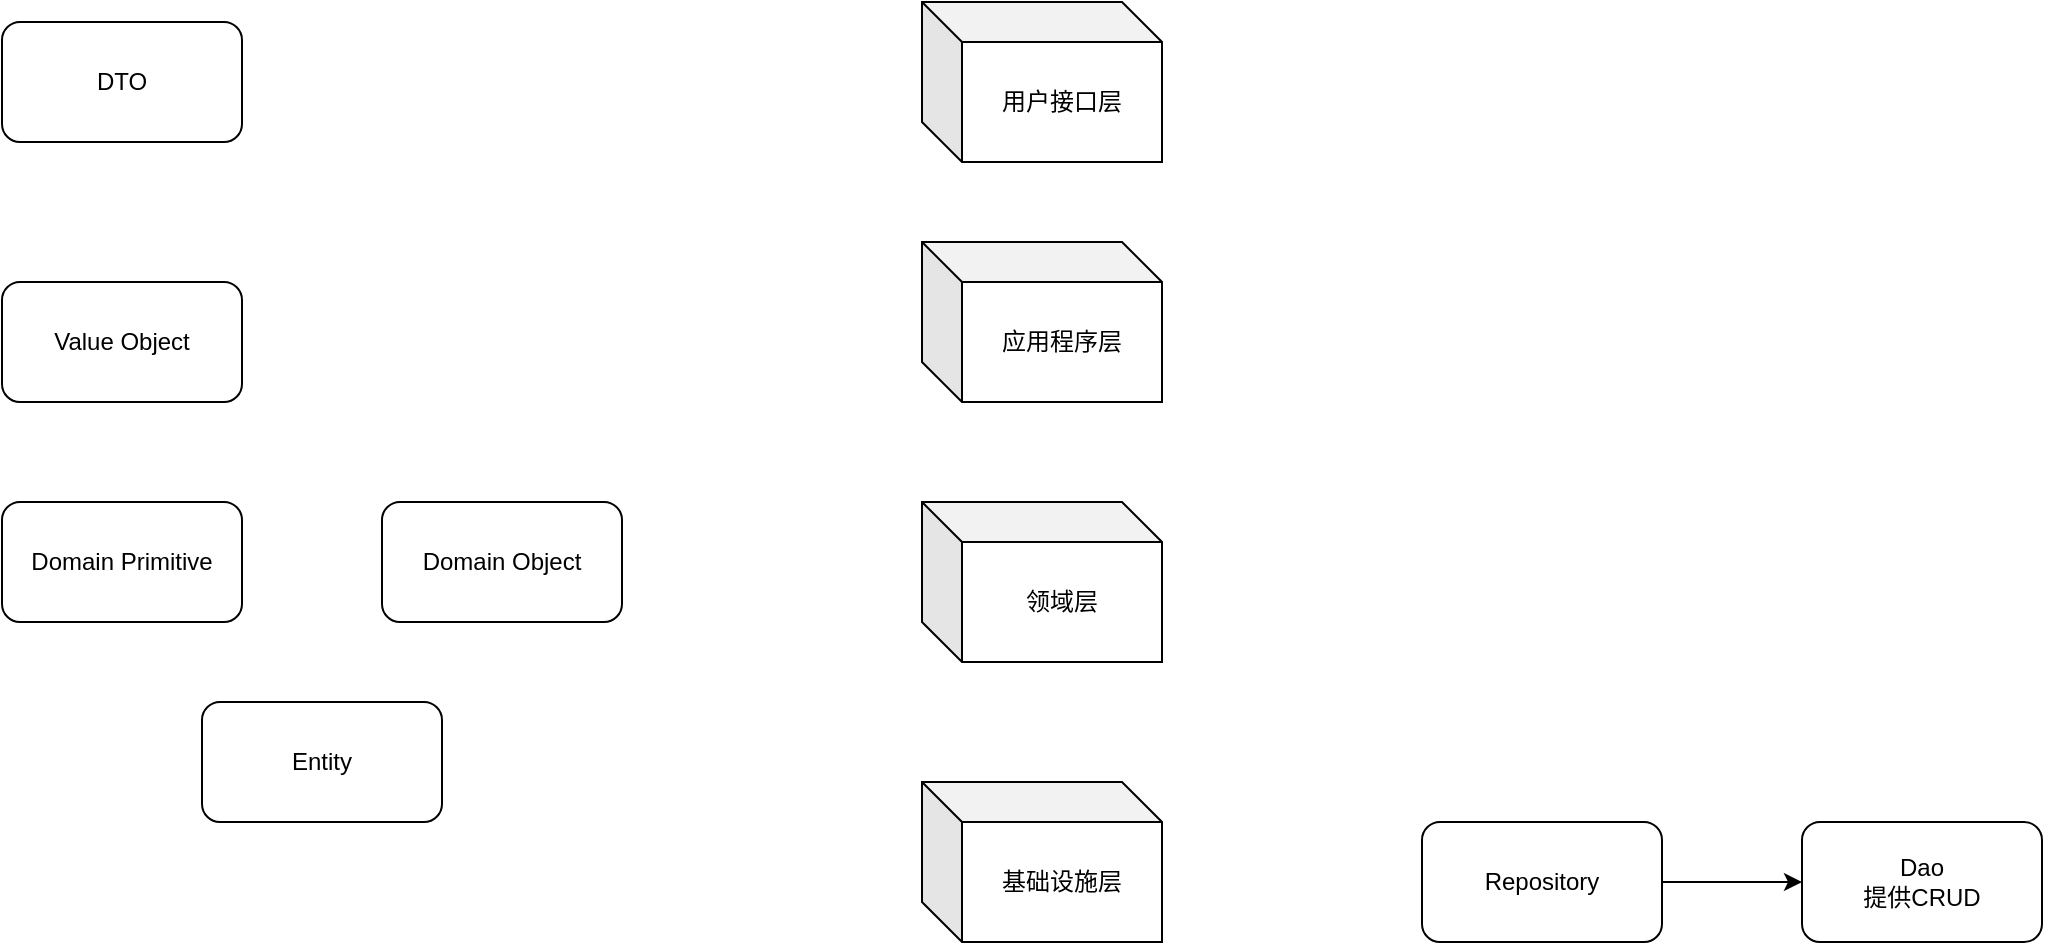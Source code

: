 <mxfile version="23.1.1" type="github">
  <diagram name="第 1 页" id="u37pxwyiKMBJzAVB_MeW">
    <mxGraphModel dx="2074" dy="1132" grid="1" gridSize="10" guides="1" tooltips="1" connect="1" arrows="1" fold="1" page="1" pageScale="1" pageWidth="1227" pageHeight="1369" math="0" shadow="0">
      <root>
        <mxCell id="0" />
        <mxCell id="1" parent="0" />
        <mxCell id="r0Qp06DOVHWyGpfr9HJf-1" value="Domain Primitive" style="rounded=1;whiteSpace=wrap;html=1;" vertex="1" parent="1">
          <mxGeometry x="130" y="390" width="120" height="60" as="geometry" />
        </mxCell>
        <mxCell id="r0Qp06DOVHWyGpfr9HJf-2" value="Domain Object" style="rounded=1;whiteSpace=wrap;html=1;" vertex="1" parent="1">
          <mxGeometry x="320" y="390" width="120" height="60" as="geometry" />
        </mxCell>
        <mxCell id="r0Qp06DOVHWyGpfr9HJf-3" value="Value Object" style="rounded=1;whiteSpace=wrap;html=1;" vertex="1" parent="1">
          <mxGeometry x="130" y="280" width="120" height="60" as="geometry" />
        </mxCell>
        <mxCell id="r0Qp06DOVHWyGpfr9HJf-4" value="Entity" style="rounded=1;whiteSpace=wrap;html=1;" vertex="1" parent="1">
          <mxGeometry x="230" y="490" width="120" height="60" as="geometry" />
        </mxCell>
        <mxCell id="r0Qp06DOVHWyGpfr9HJf-12" style="edgeStyle=orthogonalEdgeStyle;rounded=0;orthogonalLoop=1;jettySize=auto;html=1;exitX=1;exitY=0.5;exitDx=0;exitDy=0;entryX=0;entryY=0.5;entryDx=0;entryDy=0;" edge="1" parent="1" source="r0Qp06DOVHWyGpfr9HJf-5" target="r0Qp06DOVHWyGpfr9HJf-6">
          <mxGeometry relative="1" as="geometry" />
        </mxCell>
        <mxCell id="r0Qp06DOVHWyGpfr9HJf-5" value="Repository" style="rounded=1;whiteSpace=wrap;html=1;" vertex="1" parent="1">
          <mxGeometry x="840" y="550" width="120" height="60" as="geometry" />
        </mxCell>
        <mxCell id="r0Qp06DOVHWyGpfr9HJf-6" value="Dao&lt;br&gt;提供CRUD" style="rounded=1;whiteSpace=wrap;html=1;" vertex="1" parent="1">
          <mxGeometry x="1030" y="550" width="120" height="60" as="geometry" />
        </mxCell>
        <mxCell id="r0Qp06DOVHWyGpfr9HJf-7" value="用户接口层" style="shape=cube;whiteSpace=wrap;html=1;boundedLbl=1;backgroundOutline=1;darkOpacity=0.05;darkOpacity2=0.1;" vertex="1" parent="1">
          <mxGeometry x="590" y="140" width="120" height="80" as="geometry" />
        </mxCell>
        <mxCell id="r0Qp06DOVHWyGpfr9HJf-8" value="应用程序层" style="shape=cube;whiteSpace=wrap;html=1;boundedLbl=1;backgroundOutline=1;darkOpacity=0.05;darkOpacity2=0.1;" vertex="1" parent="1">
          <mxGeometry x="590" y="260" width="120" height="80" as="geometry" />
        </mxCell>
        <mxCell id="r0Qp06DOVHWyGpfr9HJf-9" value="领域层" style="shape=cube;whiteSpace=wrap;html=1;boundedLbl=1;backgroundOutline=1;darkOpacity=0.05;darkOpacity2=0.1;" vertex="1" parent="1">
          <mxGeometry x="590" y="390" width="120" height="80" as="geometry" />
        </mxCell>
        <mxCell id="r0Qp06DOVHWyGpfr9HJf-10" value="基础设施层" style="shape=cube;whiteSpace=wrap;html=1;boundedLbl=1;backgroundOutline=1;darkOpacity=0.05;darkOpacity2=0.1;" vertex="1" parent="1">
          <mxGeometry x="590" y="530" width="120" height="80" as="geometry" />
        </mxCell>
        <mxCell id="r0Qp06DOVHWyGpfr9HJf-11" value="DTO" style="rounded=1;whiteSpace=wrap;html=1;" vertex="1" parent="1">
          <mxGeometry x="130" y="150" width="120" height="60" as="geometry" />
        </mxCell>
      </root>
    </mxGraphModel>
  </diagram>
</mxfile>
